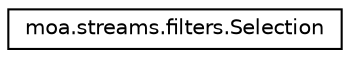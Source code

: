 digraph "Graphical Class Hierarchy"
{
 // LATEX_PDF_SIZE
  edge [fontname="Helvetica",fontsize="10",labelfontname="Helvetica",labelfontsize="10"];
  node [fontname="Helvetica",fontsize="10",shape=record];
  rankdir="LR";
  Node0 [label="moa.streams.filters.Selection",height=0.2,width=0.4,color="black", fillcolor="white", style="filled",URL="$classmoa_1_1streams_1_1filters_1_1_selection.html",tooltip=" "];
}
